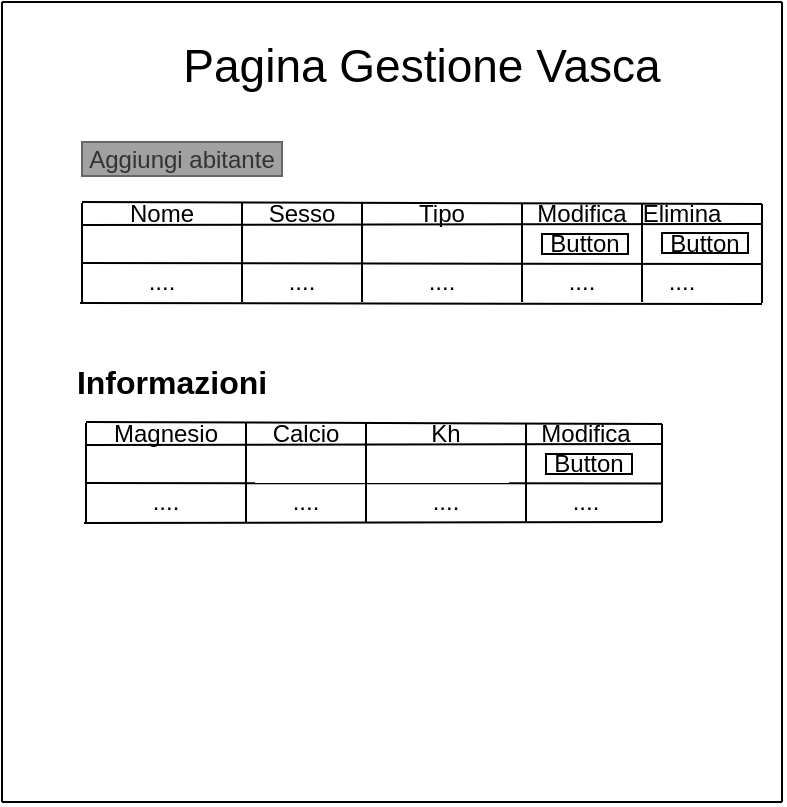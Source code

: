 <mxfile pages="1" version="11.2.9" type="device"><diagram id="XeEQiN3kOqo2p5J5XZ6Q" name="Page-1"><mxGraphModel dx="768" dy="405" grid="1" gridSize="10" guides="1" tooltips="1" connect="1" arrows="1" fold="1" page="1" pageScale="1" pageWidth="827" pageHeight="1169" math="0" shadow="0"><root><mxCell id="0"/><mxCell id="1" parent="0"/><mxCell id="xEl51XZebT65XS3oOP9q-21" value="Nome" style="text;html=1;strokeColor=none;fillColor=none;align=center;verticalAlign=middle;whiteSpace=wrap;rounded=0;" parent="1" vertex="1"><mxGeometry x="220" y="180.5" width="40" height="11" as="geometry"/></mxCell><mxCell id="xEl51XZebT65XS3oOP9q-22" value="" style="endArrow=none;html=1;" parent="1" edge="1"><mxGeometry width="50" height="50" relative="1" as="geometry"><mxPoint x="160" y="80" as="sourcePoint"/><mxPoint x="550" y="80" as="targetPoint"/></mxGeometry></mxCell><mxCell id="xEl51XZebT65XS3oOP9q-23" value="" style="endArrow=none;html=1;" parent="1" edge="1"><mxGeometry width="50" height="50" relative="1" as="geometry"><mxPoint x="160" y="480" as="sourcePoint"/><mxPoint x="520" y="480" as="targetPoint"/></mxGeometry></mxCell><mxCell id="xEl51XZebT65XS3oOP9q-24" value="" style="endArrow=none;html=1;" parent="1" edge="1"><mxGeometry width="50" height="50" relative="1" as="geometry"><mxPoint x="160" y="480" as="sourcePoint"/><mxPoint x="160" y="80" as="targetPoint"/></mxGeometry></mxCell><mxCell id="xEl51XZebT65XS3oOP9q-25" value="" style="endArrow=none;html=1;" parent="1" edge="1"><mxGeometry width="50" height="50" relative="1" as="geometry"><mxPoint x="550" y="480" as="sourcePoint"/><mxPoint x="550" y="80" as="targetPoint"/></mxGeometry></mxCell><mxCell id="xEl51XZebT65XS3oOP9q-31" value="Pagina Gestione Vasca" style="text;html=1;strokeColor=none;fillColor=none;align=center;verticalAlign=middle;whiteSpace=wrap;rounded=0;fontSize=23;" parent="1" vertex="1"><mxGeometry x="230" y="100" width="280" height="23" as="geometry"/></mxCell><mxCell id="xEl51XZebT65XS3oOP9q-32" value="" style="endArrow=none;html=1;" parent="1" edge="1"><mxGeometry width="50" height="50" relative="1" as="geometry"><mxPoint x="200" y="180" as="sourcePoint"/><mxPoint x="540" y="181" as="targetPoint"/></mxGeometry></mxCell><mxCell id="xEl51XZebT65XS3oOP9q-33" value="" style="endArrow=none;html=1;" parent="1" edge="1"><mxGeometry width="50" height="50" relative="1" as="geometry"><mxPoint x="200" y="230" as="sourcePoint"/><mxPoint x="200" y="180.5" as="targetPoint"/></mxGeometry></mxCell><mxCell id="xEl51XZebT65XS3oOP9q-34" value="" style="endArrow=none;html=1;" parent="1" edge="1"><mxGeometry width="50" height="50" relative="1" as="geometry"><mxPoint x="540" y="230.5" as="sourcePoint"/><mxPoint x="540" y="181" as="targetPoint"/></mxGeometry></mxCell><mxCell id="xEl51XZebT65XS3oOP9q-36" value="" style="endArrow=none;html=1;" parent="1" edge="1"><mxGeometry width="50" height="50" relative="1" as="geometry"><mxPoint x="480" y="230" as="sourcePoint"/><mxPoint x="480" y="180.5" as="targetPoint"/></mxGeometry></mxCell><mxCell id="xEl51XZebT65XS3oOP9q-37" value="" style="endArrow=none;html=1;" parent="1" edge="1"><mxGeometry width="50" height="50" relative="1" as="geometry"><mxPoint x="420" y="230" as="sourcePoint"/><mxPoint x="420" y="180.5" as="targetPoint"/></mxGeometry></mxCell><mxCell id="xEl51XZebT65XS3oOP9q-38" value="" style="endArrow=none;html=1;" parent="1" edge="1"><mxGeometry width="50" height="50" relative="1" as="geometry"><mxPoint x="340" y="230" as="sourcePoint"/><mxPoint x="340" y="180.5" as="targetPoint"/></mxGeometry></mxCell><mxCell id="xEl51XZebT65XS3oOP9q-39" value="" style="endArrow=none;html=1;" parent="1" edge="1"><mxGeometry width="50" height="50" relative="1" as="geometry"><mxPoint x="280" y="230" as="sourcePoint"/><mxPoint x="280" y="180.5" as="targetPoint"/></mxGeometry></mxCell><mxCell id="xEl51XZebT65XS3oOP9q-40" value="" style="endArrow=none;html=1;" parent="1" edge="1"><mxGeometry width="50" height="50" relative="1" as="geometry"><mxPoint x="200" y="191.5" as="sourcePoint"/><mxPoint x="540" y="191" as="targetPoint"/></mxGeometry></mxCell><mxCell id="xEl51XZebT65XS3oOP9q-41" value="" style="endArrow=none;html=1;" parent="1" edge="1"><mxGeometry width="50" height="50" relative="1" as="geometry"><mxPoint x="200" y="210.5" as="sourcePoint"/><mxPoint x="540" y="211" as="targetPoint"/></mxGeometry></mxCell><mxCell id="xEl51XZebT65XS3oOP9q-42" value="" style="endArrow=none;html=1;" parent="1" edge="1"><mxGeometry width="50" height="50" relative="1" as="geometry"><mxPoint x="199" y="230.5" as="sourcePoint"/><mxPoint x="540" y="231" as="targetPoint"/></mxGeometry></mxCell><mxCell id="xEl51XZebT65XS3oOP9q-44" value="" style="endArrow=none;html=1;" parent="1" edge="1"><mxGeometry width="50" height="50" relative="1" as="geometry"><mxPoint x="240" y="480" as="sourcePoint"/><mxPoint x="550" y="480" as="targetPoint"/></mxGeometry></mxCell><mxCell id="xEl51XZebT65XS3oOP9q-53" value="Sesso" style="text;html=1;strokeColor=none;fillColor=none;align=center;verticalAlign=middle;whiteSpace=wrap;rounded=0;" parent="1" vertex="1"><mxGeometry x="290" y="180.5" width="40" height="11" as="geometry"/></mxCell><mxCell id="xEl51XZebT65XS3oOP9q-54" value="Tipo" style="text;html=1;strokeColor=none;fillColor=none;align=center;verticalAlign=middle;whiteSpace=wrap;rounded=0;" parent="1" vertex="1"><mxGeometry x="360" y="180.5" width="40" height="11" as="geometry"/></mxCell><mxCell id="xEl51XZebT65XS3oOP9q-55" value="Aggiungi abitante" style="text;html=1;strokeColor=#666666;fillColor=#A1A1A1;align=center;verticalAlign=middle;whiteSpace=wrap;rounded=0;fontColor=#333333;" parent="1" vertex="1"><mxGeometry x="200" y="150" width="100" height="17" as="geometry"/></mxCell><mxCell id="xEl51XZebT65XS3oOP9q-56" value="Modifica" style="text;html=1;strokeColor=none;fillColor=none;align=center;verticalAlign=middle;whiteSpace=wrap;rounded=0;" parent="1" vertex="1"><mxGeometry x="430" y="180.5" width="40" height="11" as="geometry"/></mxCell><mxCell id="xEl51XZebT65XS3oOP9q-57" value="Elimina" style="text;html=1;strokeColor=none;fillColor=none;align=center;verticalAlign=middle;whiteSpace=wrap;rounded=0;" parent="1" vertex="1"><mxGeometry x="480" y="180.5" width="40" height="11" as="geometry"/></mxCell><mxCell id="xEl51XZebT65XS3oOP9q-60" value="...." style="text;html=1;strokeColor=none;fillColor=none;align=center;verticalAlign=middle;whiteSpace=wrap;rounded=0;" parent="1" vertex="1"><mxGeometry x="220" y="210" width="40" height="20" as="geometry"/></mxCell><mxCell id="xEl51XZebT65XS3oOP9q-61" value="...." style="text;html=1;strokeColor=none;fillColor=none;align=center;verticalAlign=middle;whiteSpace=wrap;rounded=0;" parent="1" vertex="1"><mxGeometry x="430" y="210" width="40" height="20" as="geometry"/></mxCell><mxCell id="xEl51XZebT65XS3oOP9q-62" value="...." style="text;html=1;strokeColor=none;fillColor=none;align=center;verticalAlign=middle;whiteSpace=wrap;rounded=0;" parent="1" vertex="1"><mxGeometry x="360" y="210" width="40" height="20" as="geometry"/></mxCell><mxCell id="xEl51XZebT65XS3oOP9q-63" value="...." style="text;html=1;strokeColor=none;fillColor=none;align=center;verticalAlign=middle;whiteSpace=wrap;rounded=0;" parent="1" vertex="1"><mxGeometry x="290" y="210" width="40" height="20" as="geometry"/></mxCell><mxCell id="xEl51XZebT65XS3oOP9q-66" value="...." style="text;html=1;strokeColor=none;fillColor=none;align=center;verticalAlign=middle;whiteSpace=wrap;rounded=0;" parent="1" vertex="1"><mxGeometry x="480" y="210" width="40" height="20" as="geometry"/></mxCell><mxCell id="xEl51XZebT65XS3oOP9q-68" value="Button" style="rounded=0;whiteSpace=wrap;html=1;" parent="1" vertex="1"><mxGeometry x="430" y="196" width="43" height="10" as="geometry"/></mxCell><mxCell id="xEl51XZebT65XS3oOP9q-71" value="Button" style="rounded=0;whiteSpace=wrap;html=1;" parent="1" vertex="1"><mxGeometry x="490" y="195.5" width="43" height="10" as="geometry"/></mxCell><mxCell id="xEl51XZebT65XS3oOP9q-72" value="Informazioni" style="text;html=1;strokeColor=none;fillColor=none;align=center;verticalAlign=middle;whiteSpace=wrap;rounded=0;fontStyle=1;fontSize=16;" parent="1" vertex="1"><mxGeometry x="210" y="260" width="70" height="20" as="geometry"/></mxCell><mxCell id="xEl51XZebT65XS3oOP9q-73" value="Magnesio" style="text;html=1;strokeColor=none;fillColor=none;align=center;verticalAlign=middle;whiteSpace=wrap;rounded=0;" parent="1" vertex="1"><mxGeometry x="222" y="290.5" width="40" height="11" as="geometry"/></mxCell><mxCell id="xEl51XZebT65XS3oOP9q-74" value="" style="endArrow=none;html=1;" parent="1" edge="1"><mxGeometry width="50" height="50" relative="1" as="geometry"><mxPoint x="202" y="290" as="sourcePoint"/><mxPoint x="490" y="291" as="targetPoint"/></mxGeometry></mxCell><mxCell id="xEl51XZebT65XS3oOP9q-75" value="" style="endArrow=none;html=1;" parent="1" edge="1"><mxGeometry width="50" height="50" relative="1" as="geometry"><mxPoint x="202" y="340" as="sourcePoint"/><mxPoint x="202" y="290.5" as="targetPoint"/></mxGeometry></mxCell><mxCell id="xEl51XZebT65XS3oOP9q-77" value="" style="endArrow=none;html=1;" parent="1" edge="1"><mxGeometry width="50" height="50" relative="1" as="geometry"><mxPoint x="490" y="340" as="sourcePoint"/><mxPoint x="490" y="291" as="targetPoint"/></mxGeometry></mxCell><mxCell id="xEl51XZebT65XS3oOP9q-78" value="" style="endArrow=none;html=1;" parent="1" edge="1"><mxGeometry width="50" height="50" relative="1" as="geometry"><mxPoint x="422" y="340" as="sourcePoint"/><mxPoint x="422" y="290.5" as="targetPoint"/></mxGeometry></mxCell><mxCell id="xEl51XZebT65XS3oOP9q-79" value="" style="endArrow=none;html=1;" parent="1" edge="1"><mxGeometry width="50" height="50" relative="1" as="geometry"><mxPoint x="342" y="340" as="sourcePoint"/><mxPoint x="342" y="290.5" as="targetPoint"/></mxGeometry></mxCell><mxCell id="xEl51XZebT65XS3oOP9q-80" value="" style="endArrow=none;html=1;" parent="1" edge="1"><mxGeometry width="50" height="50" relative="1" as="geometry"><mxPoint x="282" y="340" as="sourcePoint"/><mxPoint x="282" y="290.5" as="targetPoint"/></mxGeometry></mxCell><mxCell id="xEl51XZebT65XS3oOP9q-81" value="" style="endArrow=none;html=1;" parent="1" edge="1"><mxGeometry width="50" height="50" relative="1" as="geometry"><mxPoint x="202" y="301.5" as="sourcePoint"/><mxPoint x="490" y="301" as="targetPoint"/></mxGeometry></mxCell><mxCell id="xEl51XZebT65XS3oOP9q-82" value="" style="endArrow=none;html=1;entryX=0.193;entryY=0.036;entryDx=0;entryDy=0;entryPerimeter=0;" parent="1" edge="1"><mxGeometry width="50" height="50" relative="1" as="geometry"><mxPoint x="202" y="320.5" as="sourcePoint"/><mxPoint x="489.72" y="320.72" as="targetPoint"/></mxGeometry></mxCell><mxCell id="xEl51XZebT65XS3oOP9q-83" value="" style="endArrow=none;html=1;" parent="1" edge="1"><mxGeometry width="50" height="50" relative="1" as="geometry"><mxPoint x="201" y="340.5" as="sourcePoint"/><mxPoint x="490" y="340" as="targetPoint"/></mxGeometry></mxCell><mxCell id="xEl51XZebT65XS3oOP9q-84" value="Calcio" style="text;html=1;strokeColor=none;fillColor=none;align=center;verticalAlign=middle;whiteSpace=wrap;rounded=0;" parent="1" vertex="1"><mxGeometry x="292" y="290.5" width="40" height="11" as="geometry"/></mxCell><mxCell id="xEl51XZebT65XS3oOP9q-85" value="Kh" style="text;html=1;strokeColor=none;fillColor=none;align=center;verticalAlign=middle;whiteSpace=wrap;rounded=0;" parent="1" vertex="1"><mxGeometry x="362" y="290.5" width="40" height="11" as="geometry"/></mxCell><mxCell id="xEl51XZebT65XS3oOP9q-86" value="Modifica" style="text;html=1;strokeColor=none;fillColor=none;align=center;verticalAlign=middle;whiteSpace=wrap;rounded=0;" parent="1" vertex="1"><mxGeometry x="432" y="290.5" width="40" height="11" as="geometry"/></mxCell><mxCell id="xEl51XZebT65XS3oOP9q-88" value="...." style="text;html=1;strokeColor=none;fillColor=none;align=center;verticalAlign=middle;whiteSpace=wrap;rounded=0;" parent="1" vertex="1"><mxGeometry x="222" y="320" width="40" height="20" as="geometry"/></mxCell><mxCell id="xEl51XZebT65XS3oOP9q-89" value="...." style="text;html=1;strokeColor=none;fillColor=none;align=center;verticalAlign=middle;whiteSpace=wrap;rounded=0;" parent="1" vertex="1"><mxGeometry x="432" y="320" width="40" height="20" as="geometry"/></mxCell><mxCell id="xEl51XZebT65XS3oOP9q-90" value="...." style="text;html=1;strokeColor=none;fillColor=none;align=center;verticalAlign=middle;whiteSpace=wrap;rounded=0;" parent="1" vertex="1"><mxGeometry x="362" y="320" width="40" height="20" as="geometry"/></mxCell><mxCell id="xEl51XZebT65XS3oOP9q-91" value="...." style="text;html=1;strokeColor=none;fillColor=none;align=center;verticalAlign=middle;whiteSpace=wrap;rounded=0;" parent="1" vertex="1"><mxGeometry x="292" y="320" width="40" height="20" as="geometry"/></mxCell><mxCell id="xEl51XZebT65XS3oOP9q-93" value="Button" style="rounded=0;whiteSpace=wrap;html=1;" parent="1" vertex="1"><mxGeometry x="432" y="306" width="43" height="10" as="geometry"/></mxCell></root></mxGraphModel></diagram></mxfile>